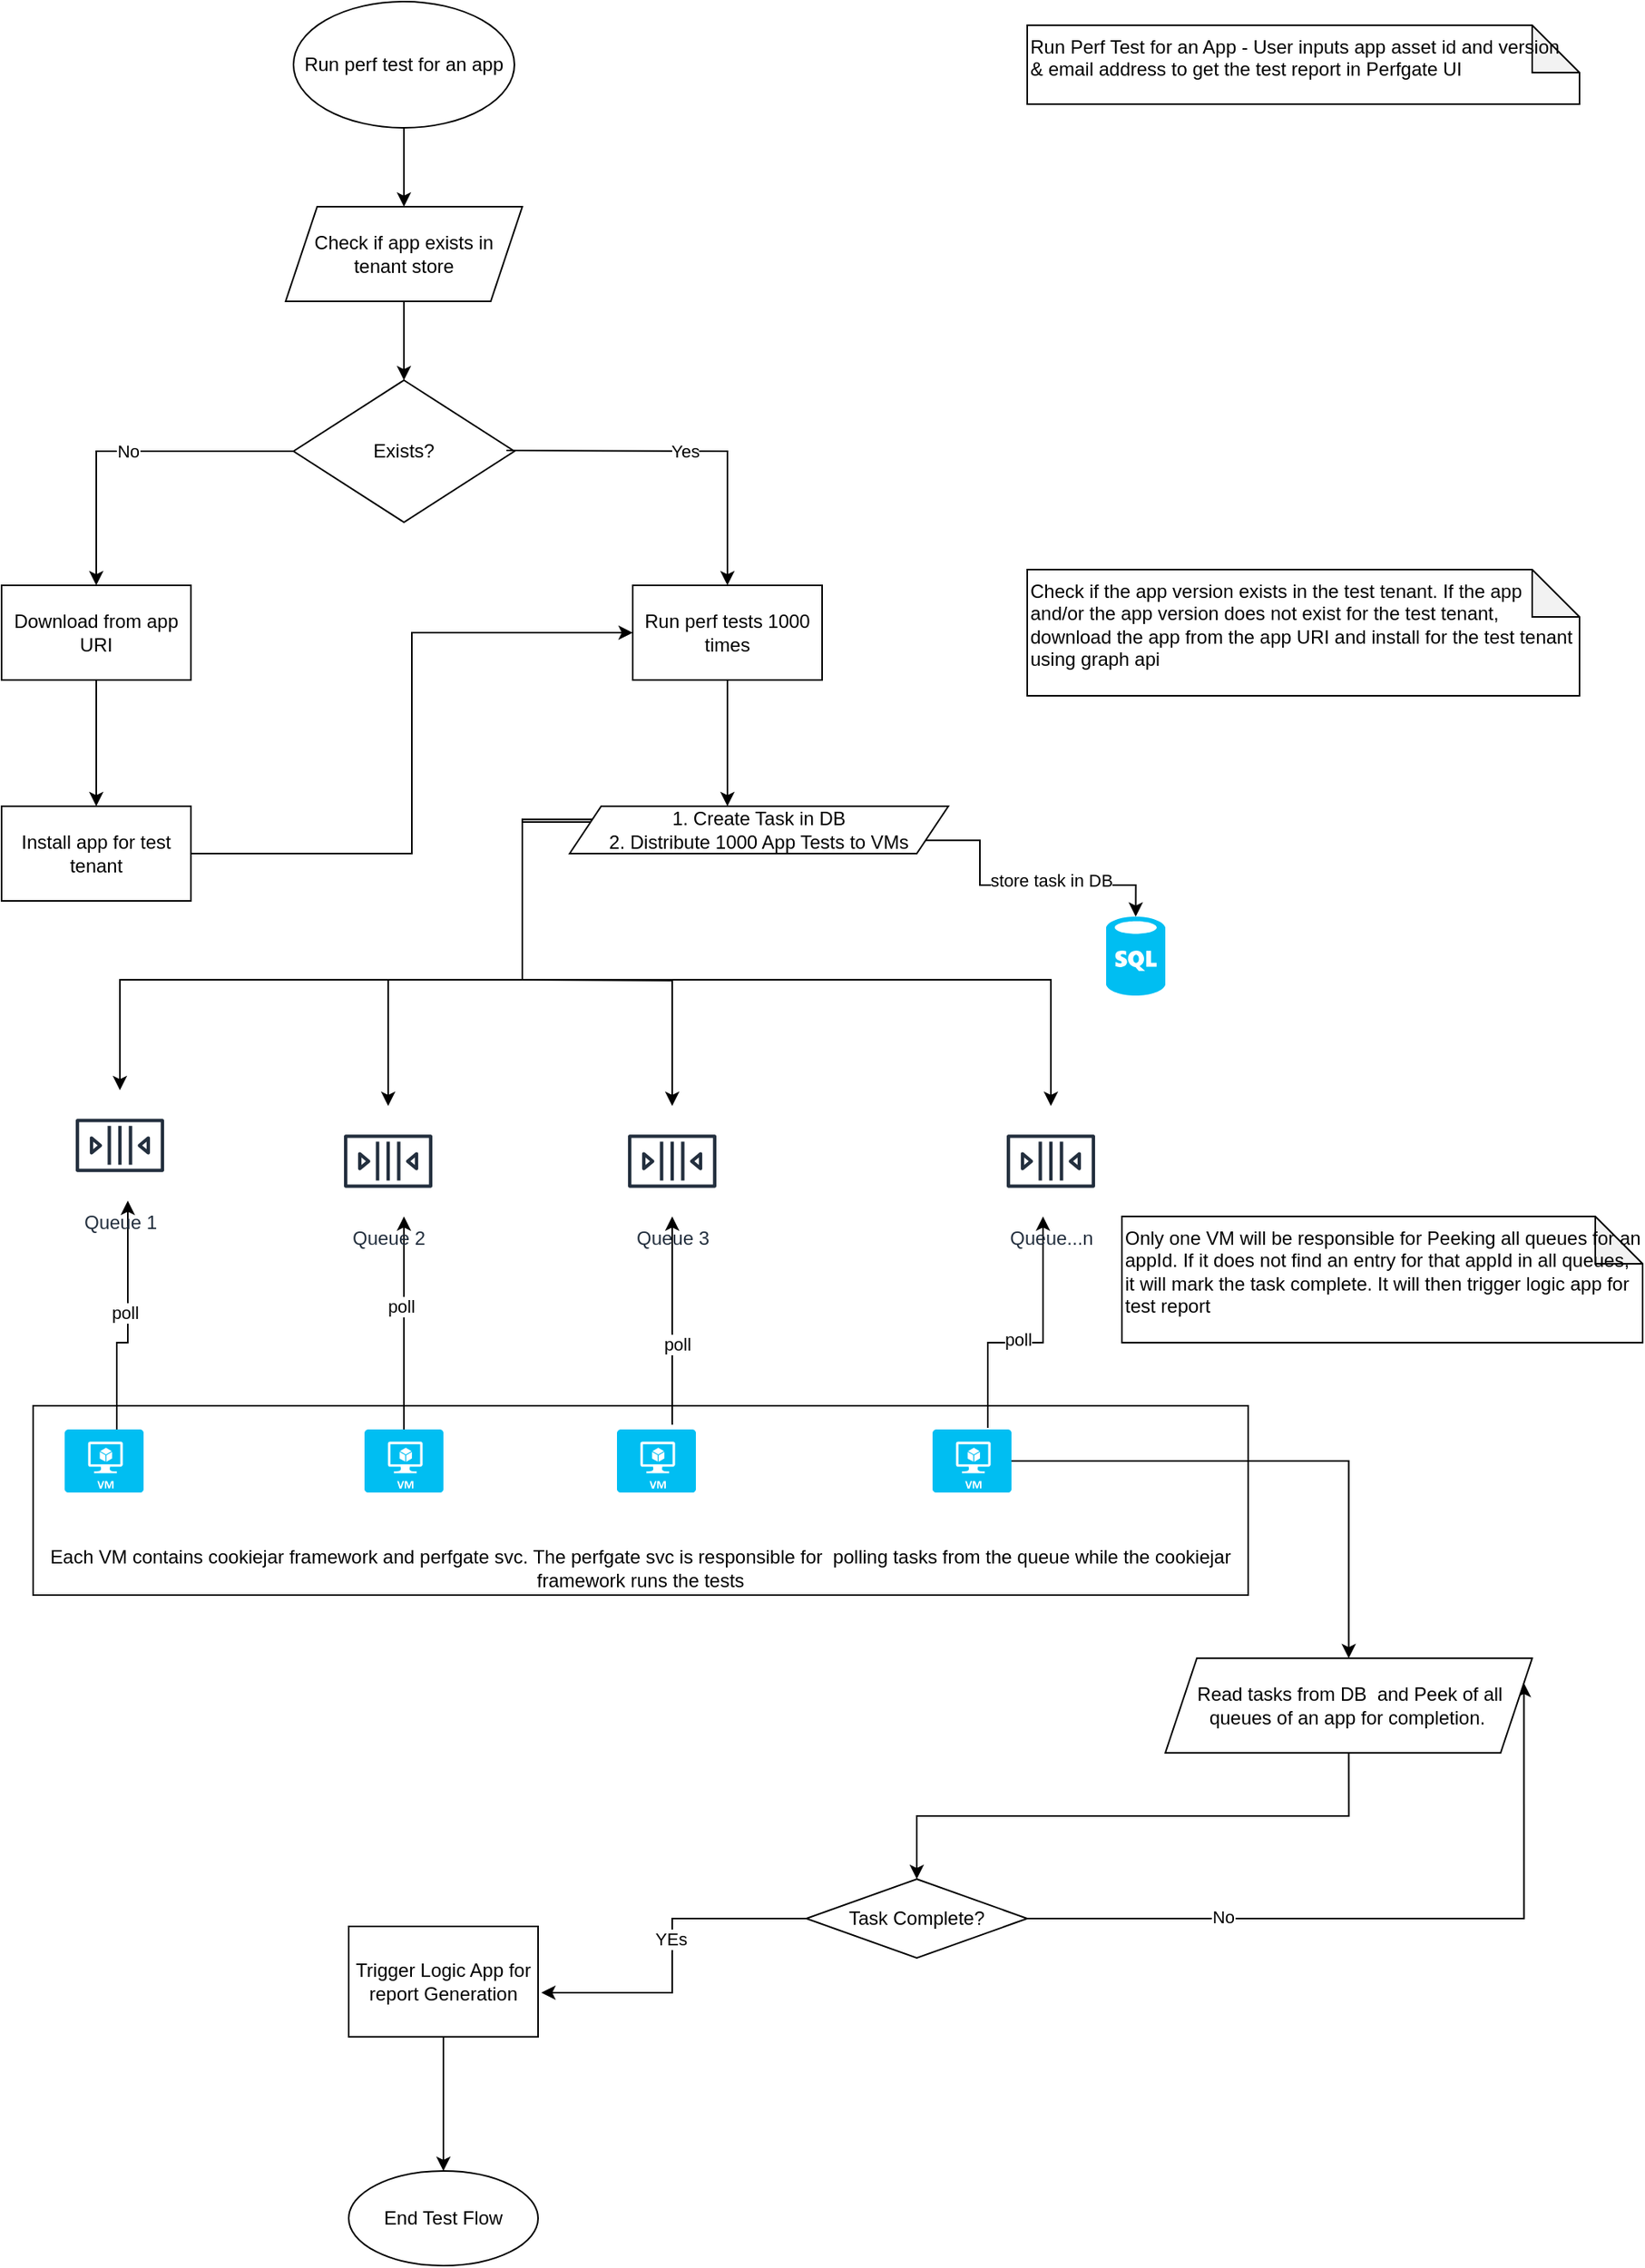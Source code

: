 <mxfile version="16.5.4" type="github">
  <diagram id="0N5EAT0uYaVRdyBHmvxT" name="Page-1">
    <mxGraphModel dx="2062" dy="786" grid="1" gridSize="10" guides="1" tooltips="1" connect="1" arrows="1" fold="1" page="1" pageScale="1" pageWidth="1100" pageHeight="1700" background="none" math="0" shadow="0">
      <root>
        <mxCell id="0" />
        <mxCell id="1" parent="0" />
        <mxCell id="eZgN1Aya_gJIHeBSr3sO-71" value="Each VM contains cookiejar framework and perfgate svc. The perfgate svc is responsible for&amp;nbsp; polling tasks from the queue while the cookiejar framework runs the tests" style="rounded=0;whiteSpace=wrap;html=1;verticalAlign=bottom;" vertex="1" parent="1">
          <mxGeometry x="70" y="910" width="770" height="120" as="geometry" />
        </mxCell>
        <mxCell id="eZgN1Aya_gJIHeBSr3sO-17" value="" style="edgeStyle=orthogonalEdgeStyle;rounded=0;orthogonalLoop=1;jettySize=auto;html=1;" edge="1" parent="1" source="eZgN1Aya_gJIHeBSr3sO-3" target="eZgN1Aya_gJIHeBSr3sO-4">
          <mxGeometry relative="1" as="geometry" />
        </mxCell>
        <mxCell id="eZgN1Aya_gJIHeBSr3sO-3" value="Run perf test for an app" style="ellipse;whiteSpace=wrap;html=1;" vertex="1" parent="1">
          <mxGeometry x="235" y="20" width="140" height="80" as="geometry" />
        </mxCell>
        <mxCell id="eZgN1Aya_gJIHeBSr3sO-18" value="" style="edgeStyle=orthogonalEdgeStyle;rounded=0;orthogonalLoop=1;jettySize=auto;html=1;" edge="1" parent="1" source="eZgN1Aya_gJIHeBSr3sO-4" target="eZgN1Aya_gJIHeBSr3sO-5">
          <mxGeometry relative="1" as="geometry" />
        </mxCell>
        <mxCell id="eZgN1Aya_gJIHeBSr3sO-4" value="Check if app exists in tenant store" style="shape=parallelogram;perimeter=parallelogramPerimeter;whiteSpace=wrap;html=1;fixedSize=1;" vertex="1" parent="1">
          <mxGeometry x="230" y="150" width="150" height="60" as="geometry" />
        </mxCell>
        <mxCell id="eZgN1Aya_gJIHeBSr3sO-5" value="Exists?" style="rhombus;whiteSpace=wrap;html=1;" vertex="1" parent="1">
          <mxGeometry x="235" y="260" width="140" height="90" as="geometry" />
        </mxCell>
        <mxCell id="eZgN1Aya_gJIHeBSr3sO-8" value="" style="endArrow=classic;html=1;rounded=0;exitX=0;exitY=0.5;exitDx=0;exitDy=0;" edge="1" parent="1" source="eZgN1Aya_gJIHeBSr3sO-5">
          <mxGeometry relative="1" as="geometry">
            <mxPoint x="260" y="310" as="sourcePoint" />
            <mxPoint x="110" y="390" as="targetPoint" />
            <Array as="points">
              <mxPoint x="110" y="305" />
            </Array>
          </mxGeometry>
        </mxCell>
        <mxCell id="eZgN1Aya_gJIHeBSr3sO-9" value="No" style="edgeLabel;resizable=0;html=1;align=center;verticalAlign=middle;" connectable="0" vertex="1" parent="eZgN1Aya_gJIHeBSr3sO-8">
          <mxGeometry relative="1" as="geometry" />
        </mxCell>
        <mxCell id="eZgN1Aya_gJIHeBSr3sO-16" value="" style="edgeStyle=orthogonalEdgeStyle;rounded=0;orthogonalLoop=1;jettySize=auto;html=1;" edge="1" parent="1" source="eZgN1Aya_gJIHeBSr3sO-10" target="eZgN1Aya_gJIHeBSr3sO-15">
          <mxGeometry relative="1" as="geometry" />
        </mxCell>
        <mxCell id="eZgN1Aya_gJIHeBSr3sO-10" value="Download from app URI" style="rounded=0;whiteSpace=wrap;html=1;" vertex="1" parent="1">
          <mxGeometry x="50" y="390" width="120" height="60" as="geometry" />
        </mxCell>
        <mxCell id="eZgN1Aya_gJIHeBSr3sO-11" value="" style="endArrow=classic;html=1;rounded=0;entryX=0.5;entryY=0;entryDx=0;entryDy=0;" edge="1" parent="1" target="eZgN1Aya_gJIHeBSr3sO-13">
          <mxGeometry relative="1" as="geometry">
            <mxPoint x="370" y="304.5" as="sourcePoint" />
            <mxPoint x="500" y="390" as="targetPoint" />
            <Array as="points">
              <mxPoint x="510" y="305" />
            </Array>
          </mxGeometry>
        </mxCell>
        <mxCell id="eZgN1Aya_gJIHeBSr3sO-12" value="Yes" style="edgeLabel;resizable=0;html=1;align=center;verticalAlign=middle;" connectable="0" vertex="1" parent="eZgN1Aya_gJIHeBSr3sO-11">
          <mxGeometry relative="1" as="geometry" />
        </mxCell>
        <mxCell id="eZgN1Aya_gJIHeBSr3sO-60" value="" style="edgeStyle=orthogonalEdgeStyle;rounded=0;orthogonalLoop=1;jettySize=auto;html=1;" edge="1" parent="1" source="eZgN1Aya_gJIHeBSr3sO-13" target="eZgN1Aya_gJIHeBSr3sO-44">
          <mxGeometry relative="1" as="geometry">
            <Array as="points">
              <mxPoint x="510" y="530" />
              <mxPoint x="510" y="530" />
            </Array>
          </mxGeometry>
        </mxCell>
        <mxCell id="eZgN1Aya_gJIHeBSr3sO-13" value="Run perf tests 1000 times" style="rounded=0;whiteSpace=wrap;html=1;" vertex="1" parent="1">
          <mxGeometry x="450" y="390" width="120" height="60" as="geometry" />
        </mxCell>
        <mxCell id="eZgN1Aya_gJIHeBSr3sO-31" style="edgeStyle=orthogonalEdgeStyle;rounded=0;orthogonalLoop=1;jettySize=auto;html=1;entryX=0;entryY=0.5;entryDx=0;entryDy=0;" edge="1" parent="1" source="eZgN1Aya_gJIHeBSr3sO-15" target="eZgN1Aya_gJIHeBSr3sO-13">
          <mxGeometry relative="1" as="geometry">
            <mxPoint x="390" y="420" as="targetPoint" />
          </mxGeometry>
        </mxCell>
        <mxCell id="eZgN1Aya_gJIHeBSr3sO-15" value="Install app for test tenant" style="rounded=0;whiteSpace=wrap;html=1;" vertex="1" parent="1">
          <mxGeometry x="50" y="530" width="120" height="60" as="geometry" />
        </mxCell>
        <mxCell id="eZgN1Aya_gJIHeBSr3sO-27" value="Run Perf Test for an App - User inputs app asset id and version&amp;nbsp; &amp;amp; email address to get the test report in Perfgate UI" style="shape=note;whiteSpace=wrap;html=1;backgroundOutline=1;darkOpacity=0.05;align=left;verticalAlign=top;" vertex="1" parent="1">
          <mxGeometry x="700" y="35" width="350" height="50" as="geometry" />
        </mxCell>
        <mxCell id="eZgN1Aya_gJIHeBSr3sO-30" value="Check if the app version exists in the test tenant. If the app and/or the app version does not exist for the test tenant, download the app from the app URI and install for the test tenant using graph api&amp;nbsp;&lt;br&gt;" style="shape=note;whiteSpace=wrap;html=1;backgroundOutline=1;darkOpacity=0.05;align=left;verticalAlign=top;" vertex="1" parent="1">
          <mxGeometry x="700" y="380" width="350" height="80" as="geometry" />
        </mxCell>
        <mxCell id="eZgN1Aya_gJIHeBSr3sO-79" style="edgeStyle=orthogonalEdgeStyle;rounded=0;orthogonalLoop=1;jettySize=auto;html=1;exitX=0;exitY=0.25;exitDx=0;exitDy=0;" edge="1" parent="1" source="eZgN1Aya_gJIHeBSr3sO-44" target="eZgN1Aya_gJIHeBSr3sO-99">
          <mxGeometry relative="1" as="geometry">
            <mxPoint x="505" y="670" as="targetPoint" />
            <mxPoint x="505" y="570" as="sourcePoint" />
            <Array as="points">
              <mxPoint x="380" y="538" />
              <mxPoint x="380" y="640" />
              <mxPoint x="125" y="640" />
            </Array>
          </mxGeometry>
        </mxCell>
        <mxCell id="eZgN1Aya_gJIHeBSr3sO-85" style="edgeStyle=orthogonalEdgeStyle;rounded=0;orthogonalLoop=1;jettySize=auto;html=1;entryX=0.5;entryY=0;entryDx=0;entryDy=0;entryPerimeter=0;exitX=1;exitY=0.75;exitDx=0;exitDy=0;" edge="1" parent="1" source="eZgN1Aya_gJIHeBSr3sO-44" target="eZgN1Aya_gJIHeBSr3sO-84">
          <mxGeometry relative="1" as="geometry">
            <Array as="points">
              <mxPoint x="670" y="552" />
              <mxPoint x="670" y="580" />
            </Array>
          </mxGeometry>
        </mxCell>
        <mxCell id="eZgN1Aya_gJIHeBSr3sO-86" value="store task in DB&lt;br&gt;" style="edgeLabel;html=1;align=center;verticalAlign=middle;resizable=0;points=[];" vertex="1" connectable="0" parent="eZgN1Aya_gJIHeBSr3sO-85">
          <mxGeometry x="0.192" y="3" relative="1" as="geometry">
            <mxPoint as="offset" />
          </mxGeometry>
        </mxCell>
        <mxCell id="eZgN1Aya_gJIHeBSr3sO-108" style="edgeStyle=orthogonalEdgeStyle;rounded=0;orthogonalLoop=1;jettySize=auto;html=1;" edge="1" parent="1" target="eZgN1Aya_gJIHeBSr3sO-102">
          <mxGeometry relative="1" as="geometry">
            <mxPoint x="380" y="640" as="sourcePoint" />
          </mxGeometry>
        </mxCell>
        <mxCell id="eZgN1Aya_gJIHeBSr3sO-109" style="edgeStyle=orthogonalEdgeStyle;rounded=0;orthogonalLoop=1;jettySize=auto;html=1;exitX=0;exitY=0.25;exitDx=0;exitDy=0;" edge="1" parent="1" source="eZgN1Aya_gJIHeBSr3sO-44" target="eZgN1Aya_gJIHeBSr3sO-103">
          <mxGeometry relative="1" as="geometry">
            <Array as="points">
              <mxPoint x="380" y="538" />
              <mxPoint x="380" y="640" />
              <mxPoint x="295" y="640" />
            </Array>
          </mxGeometry>
        </mxCell>
        <mxCell id="eZgN1Aya_gJIHeBSr3sO-110" style="edgeStyle=orthogonalEdgeStyle;rounded=0;orthogonalLoop=1;jettySize=auto;html=1;" edge="1" parent="1" source="eZgN1Aya_gJIHeBSr3sO-44" target="eZgN1Aya_gJIHeBSr3sO-101">
          <mxGeometry relative="1" as="geometry">
            <Array as="points">
              <mxPoint x="380" y="540" />
              <mxPoint x="380" y="640" />
              <mxPoint x="715" y="640" />
            </Array>
          </mxGeometry>
        </mxCell>
        <mxCell id="eZgN1Aya_gJIHeBSr3sO-44" value="1. Create Task in DB&lt;br&gt;2. Distribute 1000 App Tests to VMs" style="shape=parallelogram;perimeter=parallelogramPerimeter;whiteSpace=wrap;html=1;fixedSize=1;" vertex="1" parent="1">
          <mxGeometry x="410" y="530" width="240" height="30" as="geometry" />
        </mxCell>
        <mxCell id="eZgN1Aya_gJIHeBSr3sO-77" style="edgeStyle=orthogonalEdgeStyle;rounded=0;orthogonalLoop=1;jettySize=auto;html=1;exitX=0.7;exitY=-0.025;exitDx=0;exitDy=0;exitPerimeter=0;" edge="1" parent="1" source="eZgN1Aya_gJIHeBSr3sO-93" target="eZgN1Aya_gJIHeBSr3sO-101">
          <mxGeometry relative="1" as="geometry">
            <mxPoint x="530" y="780" as="targetPoint" />
            <mxPoint x="785" y="1000" as="sourcePoint" />
            <Array as="points">
              <mxPoint x="675" y="870" />
              <mxPoint x="710" y="870" />
            </Array>
          </mxGeometry>
        </mxCell>
        <mxCell id="eZgN1Aya_gJIHeBSr3sO-81" value="poll" style="edgeLabel;html=1;align=center;verticalAlign=middle;resizable=0;points=[];" vertex="1" connectable="0" parent="eZgN1Aya_gJIHeBSr3sO-77">
          <mxGeometry x="-0.14" y="2" relative="1" as="geometry">
            <mxPoint as="offset" />
          </mxGeometry>
        </mxCell>
        <mxCell id="eZgN1Aya_gJIHeBSr3sO-75" style="edgeStyle=orthogonalEdgeStyle;rounded=0;orthogonalLoop=1;jettySize=auto;html=1;exitX=0.7;exitY=-0.075;exitDx=0;exitDy=0;exitPerimeter=0;" edge="1" parent="1" source="eZgN1Aya_gJIHeBSr3sO-94" target="eZgN1Aya_gJIHeBSr3sO-102">
          <mxGeometry relative="1" as="geometry">
            <mxPoint x="510" y="780" as="targetPoint" />
            <mxPoint x="450" y="880" as="sourcePoint" />
            <Array as="points" />
          </mxGeometry>
        </mxCell>
        <mxCell id="eZgN1Aya_gJIHeBSr3sO-80" value="poll" style="edgeLabel;html=1;align=center;verticalAlign=middle;resizable=0;points=[];" vertex="1" connectable="0" parent="eZgN1Aya_gJIHeBSr3sO-75">
          <mxGeometry x="-0.219" y="-3" relative="1" as="geometry">
            <mxPoint as="offset" />
          </mxGeometry>
        </mxCell>
        <mxCell id="eZgN1Aya_gJIHeBSr3sO-62" style="edgeStyle=orthogonalEdgeStyle;rounded=0;orthogonalLoop=1;jettySize=auto;html=1;exitX=0.46;exitY=0.175;exitDx=0;exitDy=0;exitPerimeter=0;" edge="1" parent="1" source="eZgN1Aya_gJIHeBSr3sO-92" target="eZgN1Aya_gJIHeBSr3sO-99">
          <mxGeometry relative="1" as="geometry">
            <mxPoint x="125" y="1000" as="sourcePoint" />
            <mxPoint x="470" y="780" as="targetPoint" />
            <Array as="points">
              <mxPoint x="123" y="932" />
              <mxPoint x="123" y="870" />
              <mxPoint x="130" y="870" />
            </Array>
          </mxGeometry>
        </mxCell>
        <mxCell id="eZgN1Aya_gJIHeBSr3sO-72" value="poll" style="edgeLabel;html=1;align=center;verticalAlign=middle;resizable=0;points=[];" vertex="1" connectable="0" parent="eZgN1Aya_gJIHeBSr3sO-62">
          <mxGeometry x="0.163" y="2" relative="1" as="geometry">
            <mxPoint as="offset" />
          </mxGeometry>
        </mxCell>
        <mxCell id="eZgN1Aya_gJIHeBSr3sO-73" style="edgeStyle=orthogonalEdgeStyle;rounded=0;orthogonalLoop=1;jettySize=auto;html=1;exitX=0.5;exitY=0;exitDx=0;exitDy=0;exitPerimeter=0;" edge="1" parent="1" source="eZgN1Aya_gJIHeBSr3sO-95" target="eZgN1Aya_gJIHeBSr3sO-103">
          <mxGeometry relative="1" as="geometry">
            <mxPoint x="310" y="1000" as="sourcePoint" />
            <mxPoint x="490" y="780" as="targetPoint" />
            <Array as="points">
              <mxPoint x="305" y="840" />
              <mxPoint x="305" y="840" />
            </Array>
          </mxGeometry>
        </mxCell>
        <mxCell id="eZgN1Aya_gJIHeBSr3sO-74" value="poll" style="edgeLabel;html=1;align=center;verticalAlign=middle;resizable=0;points=[];" vertex="1" connectable="0" parent="eZgN1Aya_gJIHeBSr3sO-73">
          <mxGeometry x="0.163" y="2" relative="1" as="geometry">
            <mxPoint as="offset" />
          </mxGeometry>
        </mxCell>
        <mxCell id="eZgN1Aya_gJIHeBSr3sO-84" value="" style="verticalLabelPosition=bottom;html=1;verticalAlign=top;align=center;strokeColor=none;fillColor=#00BEF2;shape=mxgraph.azure.sql_database;" vertex="1" parent="1">
          <mxGeometry x="750" y="600" width="37.5" height="50" as="geometry" />
        </mxCell>
        <mxCell id="eZgN1Aya_gJIHeBSr3sO-90" value="Only one VM will be responsible for Peeking all queues for an appId. If it does not find an entry for that appId in all queues, it will mark the task complete. It will then trigger logic app for test report" style="shape=note;whiteSpace=wrap;html=1;backgroundOutline=1;darkOpacity=0.05;align=left;labelPosition=center;verticalLabelPosition=middle;verticalAlign=top;" vertex="1" parent="1">
          <mxGeometry x="760" y="790" width="330" height="80" as="geometry" />
        </mxCell>
        <mxCell id="eZgN1Aya_gJIHeBSr3sO-92" value="" style="verticalLabelPosition=bottom;html=1;verticalAlign=top;align=center;strokeColor=none;fillColor=#00BEF2;shape=mxgraph.azure.virtual_machine;" vertex="1" parent="1">
          <mxGeometry x="90" y="925" width="50" height="40" as="geometry" />
        </mxCell>
        <mxCell id="eZgN1Aya_gJIHeBSr3sO-125" style="edgeStyle=orthogonalEdgeStyle;rounded=0;orthogonalLoop=1;jettySize=auto;html=1;" edge="1" parent="1" source="eZgN1Aya_gJIHeBSr3sO-93" target="eZgN1Aya_gJIHeBSr3sO-123">
          <mxGeometry relative="1" as="geometry" />
        </mxCell>
        <mxCell id="eZgN1Aya_gJIHeBSr3sO-93" value="" style="verticalLabelPosition=bottom;html=1;verticalAlign=top;align=center;strokeColor=none;fillColor=#00BEF2;shape=mxgraph.azure.virtual_machine;" vertex="1" parent="1">
          <mxGeometry x="640" y="925" width="50" height="40" as="geometry" />
        </mxCell>
        <mxCell id="eZgN1Aya_gJIHeBSr3sO-94" value="" style="verticalLabelPosition=bottom;html=1;verticalAlign=top;align=center;strokeColor=none;fillColor=#00BEF2;shape=mxgraph.azure.virtual_machine;" vertex="1" parent="1">
          <mxGeometry x="440" y="925" width="50" height="40" as="geometry" />
        </mxCell>
        <mxCell id="eZgN1Aya_gJIHeBSr3sO-95" value="" style="verticalLabelPosition=bottom;html=1;verticalAlign=top;align=center;strokeColor=none;fillColor=#00BEF2;shape=mxgraph.azure.virtual_machine;" vertex="1" parent="1">
          <mxGeometry x="280" y="925" width="50" height="40" as="geometry" />
        </mxCell>
        <mxCell id="eZgN1Aya_gJIHeBSr3sO-99" value="Queue 1" style="sketch=0;outlineConnect=0;fontColor=#232F3E;gradientColor=none;strokeColor=#232F3E;fillColor=#ffffff;dashed=0;verticalLabelPosition=bottom;verticalAlign=top;align=center;html=1;fontSize=12;fontStyle=0;aspect=fixed;shape=mxgraph.aws4.resourceIcon;resIcon=mxgraph.aws4.queue;" vertex="1" parent="1">
          <mxGeometry x="90" y="710" width="70" height="70" as="geometry" />
        </mxCell>
        <mxCell id="eZgN1Aya_gJIHeBSr3sO-101" value="Queue...n" style="sketch=0;outlineConnect=0;fontColor=#232F3E;gradientColor=none;strokeColor=#232F3E;fillColor=#ffffff;dashed=0;verticalLabelPosition=bottom;verticalAlign=top;align=center;html=1;fontSize=12;fontStyle=0;aspect=fixed;shape=mxgraph.aws4.resourceIcon;resIcon=mxgraph.aws4.queue;" vertex="1" parent="1">
          <mxGeometry x="680" y="720" width="70" height="70" as="geometry" />
        </mxCell>
        <mxCell id="eZgN1Aya_gJIHeBSr3sO-102" value="Queue 3" style="sketch=0;outlineConnect=0;fontColor=#232F3E;gradientColor=none;strokeColor=#232F3E;fillColor=#ffffff;dashed=0;verticalLabelPosition=bottom;verticalAlign=top;align=center;html=1;fontSize=12;fontStyle=0;aspect=fixed;shape=mxgraph.aws4.resourceIcon;resIcon=mxgraph.aws4.queue;" vertex="1" parent="1">
          <mxGeometry x="440" y="720" width="70" height="70" as="geometry" />
        </mxCell>
        <mxCell id="eZgN1Aya_gJIHeBSr3sO-103" value="Queue 2" style="sketch=0;outlineConnect=0;fontColor=#232F3E;gradientColor=none;strokeColor=#232F3E;fillColor=#ffffff;dashed=0;verticalLabelPosition=bottom;verticalAlign=top;align=center;html=1;fontSize=12;fontStyle=0;aspect=fixed;shape=mxgraph.aws4.resourceIcon;resIcon=mxgraph.aws4.queue;" vertex="1" parent="1">
          <mxGeometry x="260" y="720" width="70" height="70" as="geometry" />
        </mxCell>
        <mxCell id="eZgN1Aya_gJIHeBSr3sO-127" style="edgeStyle=orthogonalEdgeStyle;rounded=0;orthogonalLoop=1;jettySize=auto;html=1;entryX=1.017;entryY=0.6;entryDx=0;entryDy=0;entryPerimeter=0;" edge="1" parent="1" source="eZgN1Aya_gJIHeBSr3sO-113" target="eZgN1Aya_gJIHeBSr3sO-118">
          <mxGeometry relative="1" as="geometry" />
        </mxCell>
        <mxCell id="eZgN1Aya_gJIHeBSr3sO-128" value="YEs" style="edgeLabel;html=1;align=center;verticalAlign=middle;resizable=0;points=[];" vertex="1" connectable="0" parent="eZgN1Aya_gJIHeBSr3sO-127">
          <mxGeometry x="-0.088" y="-1" relative="1" as="geometry">
            <mxPoint as="offset" />
          </mxGeometry>
        </mxCell>
        <mxCell id="eZgN1Aya_gJIHeBSr3sO-129" style="edgeStyle=orthogonalEdgeStyle;rounded=0;orthogonalLoop=1;jettySize=auto;html=1;entryX=1;entryY=0.25;entryDx=0;entryDy=0;" edge="1" parent="1" source="eZgN1Aya_gJIHeBSr3sO-113" target="eZgN1Aya_gJIHeBSr3sO-123">
          <mxGeometry relative="1" as="geometry" />
        </mxCell>
        <mxCell id="eZgN1Aya_gJIHeBSr3sO-130" value="No" style="edgeLabel;html=1;align=center;verticalAlign=middle;resizable=0;points=[];" vertex="1" connectable="0" parent="eZgN1Aya_gJIHeBSr3sO-129">
          <mxGeometry x="-0.466" y="1" relative="1" as="geometry">
            <mxPoint as="offset" />
          </mxGeometry>
        </mxCell>
        <mxCell id="eZgN1Aya_gJIHeBSr3sO-113" value="Task Complete?" style="rhombus;whiteSpace=wrap;html=1;" vertex="1" parent="1">
          <mxGeometry x="560" y="1210" width="140" height="50" as="geometry" />
        </mxCell>
        <mxCell id="eZgN1Aya_gJIHeBSr3sO-134" value="" style="edgeStyle=orthogonalEdgeStyle;rounded=0;orthogonalLoop=1;jettySize=auto;html=1;" edge="1" parent="1" source="eZgN1Aya_gJIHeBSr3sO-118" target="eZgN1Aya_gJIHeBSr3sO-133">
          <mxGeometry relative="1" as="geometry" />
        </mxCell>
        <mxCell id="eZgN1Aya_gJIHeBSr3sO-118" value="Trigger Logic App for report Generation" style="rounded=0;whiteSpace=wrap;html=1;" vertex="1" parent="1">
          <mxGeometry x="270" y="1240" width="120" height="70" as="geometry" />
        </mxCell>
        <mxCell id="eZgN1Aya_gJIHeBSr3sO-126" style="edgeStyle=orthogonalEdgeStyle;rounded=0;orthogonalLoop=1;jettySize=auto;html=1;exitX=0.5;exitY=1;exitDx=0;exitDy=0;entryX=0.5;entryY=0;entryDx=0;entryDy=0;" edge="1" parent="1" source="eZgN1Aya_gJIHeBSr3sO-123" target="eZgN1Aya_gJIHeBSr3sO-113">
          <mxGeometry relative="1" as="geometry" />
        </mxCell>
        <mxCell id="eZgN1Aya_gJIHeBSr3sO-123" value="&lt;span style=&quot;text-align: left&quot;&gt;Read tasks from DB&amp;nbsp; and Peek of all queues of an app for completion.&amp;nbsp;&lt;/span&gt;" style="shape=parallelogram;perimeter=parallelogramPerimeter;whiteSpace=wrap;html=1;fixedSize=1;" vertex="1" parent="1">
          <mxGeometry x="787.5" y="1070" width="232.5" height="60" as="geometry" />
        </mxCell>
        <mxCell id="eZgN1Aya_gJIHeBSr3sO-133" value="End Test Flow" style="ellipse;whiteSpace=wrap;html=1;rounded=0;" vertex="1" parent="1">
          <mxGeometry x="270" y="1395" width="120" height="60" as="geometry" />
        </mxCell>
      </root>
    </mxGraphModel>
  </diagram>
</mxfile>
